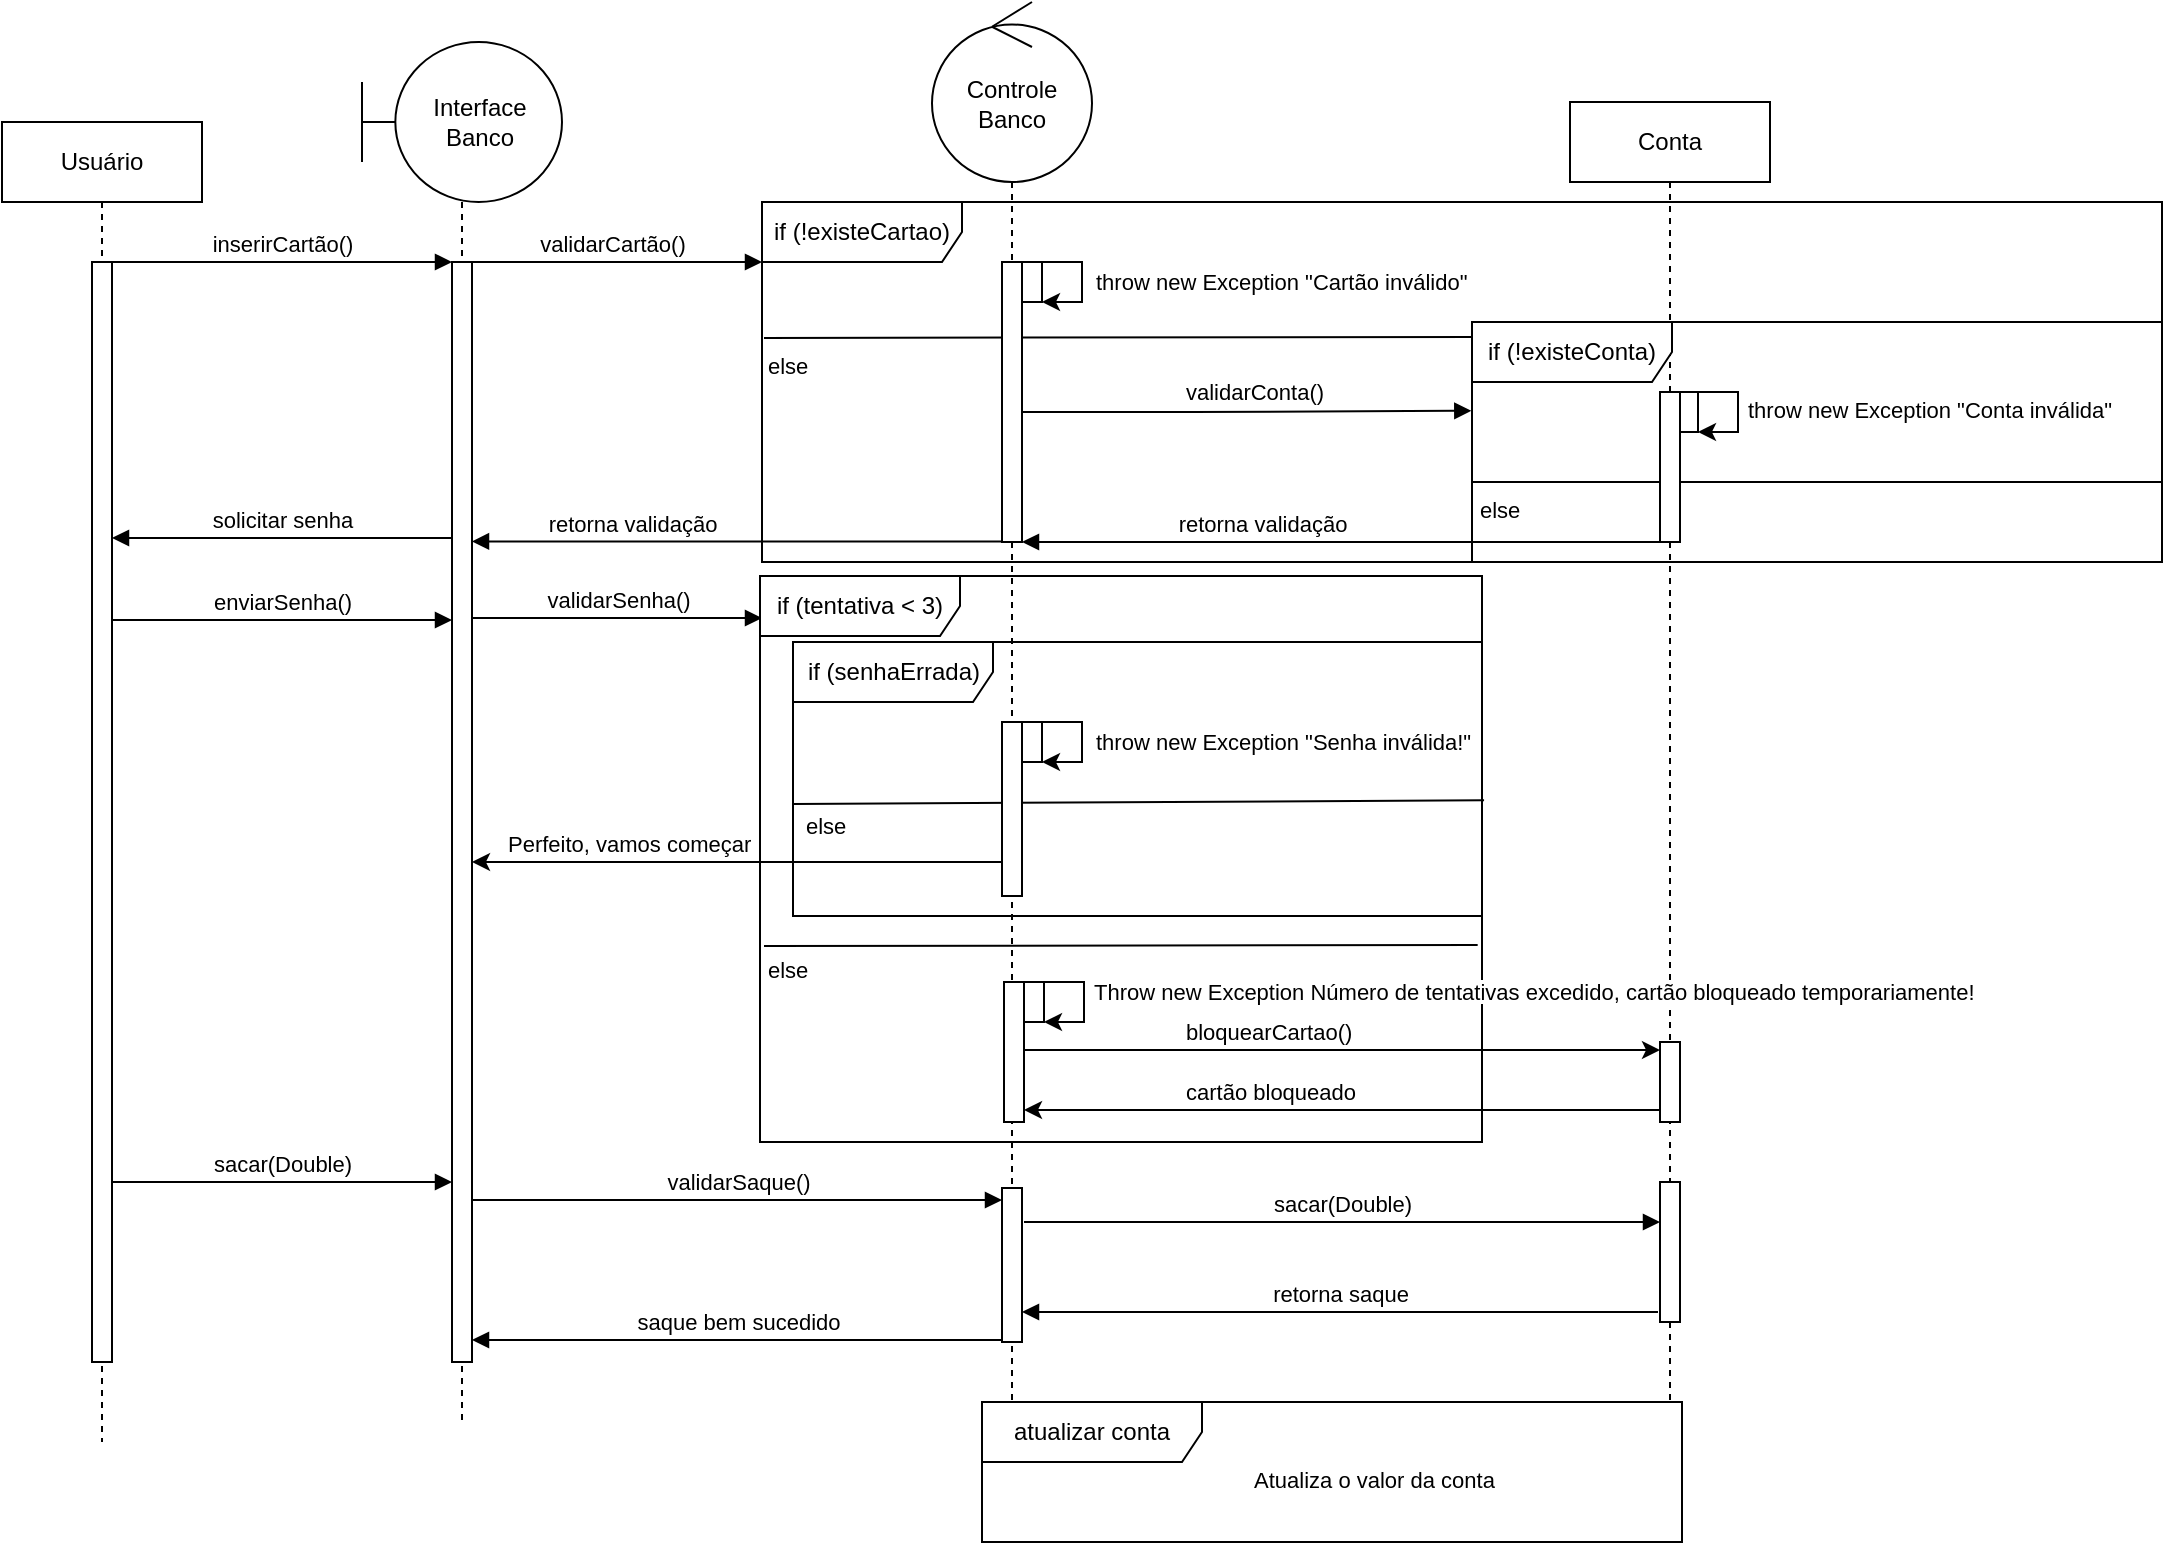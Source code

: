 <mxfile version="24.4.0" type="github">
  <diagram name="Page-1" id="2YBvvXClWsGukQMizWep">
    <mxGraphModel dx="2018" dy="1178" grid="1" gridSize="10" guides="1" tooltips="1" connect="1" arrows="1" fold="1" page="1" pageScale="1" pageWidth="850" pageHeight="1100" math="0" shadow="0">
      <root>
        <mxCell id="0" />
        <mxCell id="1" parent="0" />
        <mxCell id="cLZ0uwshkvB2Ed8EsgIz-38" value="" style="endArrow=none;html=1;rounded=0;" edge="1" parent="1">
          <mxGeometry width="50" height="50" relative="1" as="geometry">
            <mxPoint x="1420" y="388" as="sourcePoint" />
            <mxPoint x="1075" y="388" as="targetPoint" />
          </mxGeometry>
        </mxCell>
        <mxCell id="cLZ0uwshkvB2Ed8EsgIz-46" style="edgeStyle=orthogonalEdgeStyle;rounded=0;orthogonalLoop=1;jettySize=auto;html=1;endArrow=none;endFill=0;dashed=1;" edge="1" parent="1" source="cLZ0uwshkvB2Ed8EsgIz-45">
          <mxGeometry relative="1" as="geometry">
            <mxPoint x="845" y="868" as="targetPoint" />
          </mxGeometry>
        </mxCell>
        <mxCell id="aM9ryv3xv72pqoxQDRHE-1" value="Usuário" style="shape=umlLifeline;perimeter=lifelinePerimeter;whiteSpace=wrap;html=1;container=0;dropTarget=0;collapsible=0;recursiveResize=0;outlineConnect=0;portConstraint=eastwest;newEdgeStyle={&quot;edgeStyle&quot;:&quot;elbowEdgeStyle&quot;,&quot;elbow&quot;:&quot;vertical&quot;,&quot;curved&quot;:0,&quot;rounded&quot;:0};" parent="1" vertex="1">
          <mxGeometry x="340" y="208" width="100" height="660" as="geometry" />
        </mxCell>
        <mxCell id="aM9ryv3xv72pqoxQDRHE-2" value="" style="html=1;points=[];perimeter=orthogonalPerimeter;outlineConnect=0;targetShapes=umlLifeline;portConstraint=eastwest;newEdgeStyle={&quot;edgeStyle&quot;:&quot;elbowEdgeStyle&quot;,&quot;elbow&quot;:&quot;vertical&quot;,&quot;curved&quot;:0,&quot;rounded&quot;:0};" parent="aM9ryv3xv72pqoxQDRHE-1" vertex="1">
          <mxGeometry x="45" y="70" width="10" height="550" as="geometry" />
        </mxCell>
        <mxCell id="aM9ryv3xv72pqoxQDRHE-7" value="inserirCartão()" style="html=1;verticalAlign=bottom;endArrow=block;edgeStyle=elbowEdgeStyle;elbow=vertical;curved=0;rounded=0;" parent="1" source="aM9ryv3xv72pqoxQDRHE-2" target="aM9ryv3xv72pqoxQDRHE-6" edge="1">
          <mxGeometry relative="1" as="geometry">
            <mxPoint x="495" y="288" as="sourcePoint" />
            <Array as="points">
              <mxPoint x="480" y="278" />
            </Array>
          </mxGeometry>
        </mxCell>
        <mxCell id="cLZ0uwshkvB2Ed8EsgIz-8" value="validarCartão()" style="html=1;verticalAlign=bottom;endArrow=block;edgeStyle=elbowEdgeStyle;elbow=horizontal;curved=0;rounded=0;" edge="1" parent="1">
          <mxGeometry relative="1" as="geometry">
            <mxPoint x="570" y="278" as="sourcePoint" />
            <Array as="points">
              <mxPoint x="655" y="278" />
            </Array>
            <mxPoint x="720" y="278" as="targetPoint" />
          </mxGeometry>
        </mxCell>
        <mxCell id="cLZ0uwshkvB2Ed8EsgIz-9" value="Conta" style="shape=umlLifeline;perimeter=lifelinePerimeter;whiteSpace=wrap;html=1;container=0;dropTarget=0;collapsible=0;recursiveResize=0;outlineConnect=0;portConstraint=eastwest;newEdgeStyle={&quot;edgeStyle&quot;:&quot;elbowEdgeStyle&quot;,&quot;elbow&quot;:&quot;vertical&quot;,&quot;curved&quot;:0,&quot;rounded&quot;:0};" vertex="1" parent="1">
          <mxGeometry x="1124" y="198" width="100" height="650" as="geometry" />
        </mxCell>
        <mxCell id="cLZ0uwshkvB2Ed8EsgIz-86" value="" style="html=1;points=[];perimeter=orthogonalPerimeter;outlineConnect=0;targetShapes=umlLifeline;portConstraint=eastwest;newEdgeStyle={&quot;edgeStyle&quot;:&quot;elbowEdgeStyle&quot;,&quot;elbow&quot;:&quot;vertical&quot;,&quot;curved&quot;:0,&quot;rounded&quot;:0};" vertex="1" parent="cLZ0uwshkvB2Ed8EsgIz-9">
          <mxGeometry x="45" y="540" width="10" height="70" as="geometry" />
        </mxCell>
        <mxCell id="cLZ0uwshkvB2Ed8EsgIz-14" value="retorna validação" style="html=1;verticalAlign=bottom;endArrow=block;edgeStyle=elbowEdgeStyle;elbow=horizontal;curved=0;rounded=0;exitX=0.1;exitY=0.714;exitDx=0;exitDy=0;exitPerimeter=0;" edge="1" parent="1" target="cLZ0uwshkvB2Ed8EsgIz-2">
          <mxGeometry x="0.247" relative="1" as="geometry">
            <mxPoint x="1169" y="417.97" as="sourcePoint" />
            <Array as="points">
              <mxPoint x="954" y="418" />
            </Array>
            <mxPoint x="869" y="418" as="targetPoint" />
            <mxPoint as="offset" />
          </mxGeometry>
        </mxCell>
        <mxCell id="cLZ0uwshkvB2Ed8EsgIz-15" value="retorna validação" style="html=1;verticalAlign=bottom;endArrow=block;edgeStyle=elbowEdgeStyle;elbow=horizontal;curved=0;rounded=0;" edge="1" parent="1">
          <mxGeometry x="0.396" relative="1" as="geometry">
            <mxPoint x="840" y="417.71" as="sourcePoint" />
            <Array as="points">
              <mxPoint x="655" y="417.71" />
            </Array>
            <mxPoint x="575" y="417.71" as="targetPoint" />
            <mxPoint as="offset" />
          </mxGeometry>
        </mxCell>
        <mxCell id="cLZ0uwshkvB2Ed8EsgIz-17" value="solicitar senha" style="html=1;verticalAlign=bottom;endArrow=block;edgeStyle=elbowEdgeStyle;elbow=vertical;curved=0;rounded=0;" edge="1" parent="1">
          <mxGeometry relative="1" as="geometry">
            <mxPoint x="565" y="416" as="sourcePoint" />
            <Array as="points">
              <mxPoint x="480" y="416" />
            </Array>
            <mxPoint x="395" y="416" as="targetPoint" />
            <mxPoint as="offset" />
          </mxGeometry>
        </mxCell>
        <mxCell id="cLZ0uwshkvB2Ed8EsgIz-18" value="validarConta()" style="html=1;verticalAlign=bottom;endArrow=block;edgeStyle=elbowEdgeStyle;elbow=horizontal;curved=0;rounded=0;entryX=-0.001;entryY=0.37;entryDx=0;entryDy=0;entryPerimeter=0;" edge="1" parent="1" target="cLZ0uwshkvB2Ed8EsgIz-34">
          <mxGeometry x="0.039" relative="1" as="geometry">
            <mxPoint x="850" y="353" as="sourcePoint" />
            <Array as="points">
              <mxPoint x="935" y="353" />
            </Array>
            <mxPoint x="1076.58" y="354.78" as="targetPoint" />
            <mxPoint as="offset" />
          </mxGeometry>
        </mxCell>
        <mxCell id="cLZ0uwshkvB2Ed8EsgIz-26" value="&lt;span style=&quot;color: rgb(0, 0, 0); font-family: Helvetica; font-size: 11px; font-style: normal; font-variant-ligatures: normal; font-variant-caps: normal; font-weight: 400; letter-spacing: normal; orphans: 2; text-align: center; text-indent: 0px; text-transform: none; widows: 2; word-spacing: 0px; -webkit-text-stroke-width: 0px; white-space: nowrap; background-color: rgb(255, 255, 255); text-decoration-thickness: initial; text-decoration-style: initial; text-decoration-color: initial; display: inline !important; float: none;&quot;&gt;throw new Exception &quot;Cartão inválido&quot;&lt;/span&gt;" style="text;whiteSpace=wrap;html=1;" vertex="1" parent="1">
          <mxGeometry x="885" y="274" width="80" height="20" as="geometry" />
        </mxCell>
        <mxCell id="cLZ0uwshkvB2Ed8EsgIz-27" value="if (!existeCartao)" style="shape=umlFrame;whiteSpace=wrap;html=1;pointerEvents=0;width=100;height=30;" vertex="1" parent="1">
          <mxGeometry x="720" y="248" width="700" height="180" as="geometry" />
        </mxCell>
        <mxCell id="cLZ0uwshkvB2Ed8EsgIz-31" value="" style="endArrow=none;html=1;rounded=0;exitX=0.005;exitY=0.062;exitDx=0;exitDy=0;exitPerimeter=0;entryX=0;entryY=0;entryDx=0;entryDy=0;" edge="1" parent="1" source="cLZ0uwshkvB2Ed8EsgIz-34" target="cLZ0uwshkvB2Ed8EsgIz-32">
          <mxGeometry width="50" height="50" relative="1" as="geometry">
            <mxPoint x="1220" y="326" as="sourcePoint" />
            <mxPoint x="720" y="321" as="targetPoint" />
          </mxGeometry>
        </mxCell>
        <mxCell id="cLZ0uwshkvB2Ed8EsgIz-32" value="&lt;div style=&quot;text-align: center;&quot;&gt;&lt;span style=&quot;font-size: 11px; text-wrap: nowrap; background-color: rgb(255, 255, 255);&quot;&gt;else&lt;/span&gt;&lt;/div&gt;" style="text;whiteSpace=wrap;html=1;" vertex="1" parent="1">
          <mxGeometry x="721" y="316" width="80" height="20" as="geometry" />
        </mxCell>
        <mxCell id="cLZ0uwshkvB2Ed8EsgIz-33" value="" style="html=1;points=[];perimeter=orthogonalPerimeter;outlineConnect=0;targetShapes=umlLifeline;portConstraint=eastwest;newEdgeStyle={&quot;edgeStyle&quot;:&quot;elbowEdgeStyle&quot;,&quot;elbow&quot;:&quot;vertical&quot;,&quot;curved&quot;:0,&quot;rounded&quot;:0};" vertex="1" parent="1">
          <mxGeometry x="1179" y="343" width="9" height="20" as="geometry" />
        </mxCell>
        <mxCell id="cLZ0uwshkvB2Ed8EsgIz-34" value="if (!existeConta)" style="shape=umlFrame;whiteSpace=wrap;html=1;pointerEvents=0;width=100;height=30;" vertex="1" parent="1">
          <mxGeometry x="1075" y="308" width="345" height="120" as="geometry" />
        </mxCell>
        <mxCell id="cLZ0uwshkvB2Ed8EsgIz-36" style="edgeStyle=elbowEdgeStyle;rounded=0;orthogonalLoop=1;jettySize=auto;html=1;elbow=vertical;curved=0;" edge="1" parent="1" source="cLZ0uwshkvB2Ed8EsgIz-33" target="cLZ0uwshkvB2Ed8EsgIz-33">
          <mxGeometry relative="1" as="geometry" />
        </mxCell>
        <mxCell id="cLZ0uwshkvB2Ed8EsgIz-37" value="&lt;span style=&quot;color: rgb(0, 0, 0); font-family: Helvetica; font-size: 11px; font-style: normal; font-variant-ligatures: normal; font-variant-caps: normal; font-weight: 400; letter-spacing: normal; orphans: 2; text-align: center; text-indent: 0px; text-transform: none; widows: 2; word-spacing: 0px; -webkit-text-stroke-width: 0px; white-space: nowrap; background-color: rgb(255, 255, 255); text-decoration-thickness: initial; text-decoration-style: initial; text-decoration-color: initial; display: inline !important; float: none;&quot;&gt;throw new Exception &quot;Conta inválida&quot;&lt;/span&gt;" style="text;whiteSpace=wrap;html=1;" vertex="1" parent="1">
          <mxGeometry x="1211" y="338" width="80" height="20" as="geometry" />
        </mxCell>
        <mxCell id="cLZ0uwshkvB2Ed8EsgIz-39" value="&lt;div style=&quot;text-align: center;&quot;&gt;&lt;span style=&quot;font-size: 11px; text-wrap: nowrap; background-color: rgb(255, 255, 255);&quot;&gt;else&lt;/span&gt;&lt;/div&gt;" style="text;whiteSpace=wrap;html=1;" vertex="1" parent="1">
          <mxGeometry x="1077" y="388" width="80" height="20" as="geometry" />
        </mxCell>
        <mxCell id="cLZ0uwshkvB2Ed8EsgIz-41" value="enviarSenha()" style="html=1;verticalAlign=bottom;endArrow=block;edgeStyle=elbowEdgeStyle;elbow=vertical;curved=0;rounded=0;" edge="1" parent="1">
          <mxGeometry relative="1" as="geometry">
            <mxPoint x="395" y="457" as="sourcePoint" />
            <Array as="points">
              <mxPoint x="480" y="457" />
            </Array>
            <mxPoint x="565" y="457" as="targetPoint" />
            <mxPoint as="offset" />
          </mxGeometry>
        </mxCell>
        <mxCell id="cLZ0uwshkvB2Ed8EsgIz-44" style="edgeStyle=orthogonalEdgeStyle;rounded=0;orthogonalLoop=1;jettySize=auto;html=1;dashed=1;endArrow=none;endFill=0;" edge="1" parent="1" source="cLZ0uwshkvB2Ed8EsgIz-42">
          <mxGeometry relative="1" as="geometry">
            <mxPoint x="570" y="858" as="targetPoint" />
          </mxGeometry>
        </mxCell>
        <mxCell id="cLZ0uwshkvB2Ed8EsgIz-42" value="Interface Banco" style="shape=umlBoundary;whiteSpace=wrap;html=1;" vertex="1" parent="1">
          <mxGeometry x="520" y="168" width="100" height="80" as="geometry" />
        </mxCell>
        <mxCell id="aM9ryv3xv72pqoxQDRHE-6" value="" style="html=1;points=[];perimeter=orthogonalPerimeter;outlineConnect=0;targetShapes=umlLifeline;portConstraint=eastwest;newEdgeStyle={&quot;edgeStyle&quot;:&quot;elbowEdgeStyle&quot;,&quot;elbow&quot;:&quot;vertical&quot;,&quot;curved&quot;:0,&quot;rounded&quot;:0};" parent="1" vertex="1">
          <mxGeometry x="565" y="278" width="10" height="550" as="geometry" />
        </mxCell>
        <mxCell id="cLZ0uwshkvB2Ed8EsgIz-19" value="" style="html=1;points=[];perimeter=orthogonalPerimeter;outlineConnect=0;targetShapes=umlLifeline;portConstraint=eastwest;newEdgeStyle={&quot;edgeStyle&quot;:&quot;elbowEdgeStyle&quot;,&quot;elbow&quot;:&quot;vertical&quot;,&quot;curved&quot;:0,&quot;rounded&quot;:0};" vertex="1" parent="1">
          <mxGeometry x="850" y="278" width="10" height="20" as="geometry" />
        </mxCell>
        <mxCell id="cLZ0uwshkvB2Ed8EsgIz-25" style="edgeStyle=elbowEdgeStyle;rounded=0;orthogonalLoop=1;jettySize=auto;html=1;elbow=vertical;curved=0;" edge="1" parent="1" source="cLZ0uwshkvB2Ed8EsgIz-19" target="cLZ0uwshkvB2Ed8EsgIz-19">
          <mxGeometry relative="1" as="geometry" />
        </mxCell>
        <mxCell id="cLZ0uwshkvB2Ed8EsgIz-2" value="" style="html=1;points=[];perimeter=orthogonalPerimeter;outlineConnect=0;targetShapes=umlLifeline;portConstraint=eastwest;newEdgeStyle={&quot;edgeStyle&quot;:&quot;elbowEdgeStyle&quot;,&quot;elbow&quot;:&quot;vertical&quot;,&quot;curved&quot;:0,&quot;rounded&quot;:0};" vertex="1" parent="1">
          <mxGeometry x="840" y="278" width="10" height="140" as="geometry" />
        </mxCell>
        <mxCell id="cLZ0uwshkvB2Ed8EsgIz-45" value="Controle Banco" style="ellipse;shape=umlControl;whiteSpace=wrap;html=1;" vertex="1" parent="1">
          <mxGeometry x="805" y="148" width="80" height="90" as="geometry" />
        </mxCell>
        <mxCell id="cLZ0uwshkvB2Ed8EsgIz-47" value="validarSenha()" style="html=1;verticalAlign=bottom;endArrow=block;edgeStyle=elbowEdgeStyle;elbow=vertical;curved=0;rounded=0;" edge="1" parent="1">
          <mxGeometry relative="1" as="geometry">
            <mxPoint x="575" y="456" as="sourcePoint" />
            <Array as="points">
              <mxPoint x="660" y="456" />
            </Array>
            <mxPoint x="720" y="456" as="targetPoint" />
            <mxPoint as="offset" />
          </mxGeometry>
        </mxCell>
        <mxCell id="cLZ0uwshkvB2Ed8EsgIz-49" value="if (tentativa &amp;lt; 3)" style="shape=umlFrame;whiteSpace=wrap;html=1;pointerEvents=0;width=100;height=30;" vertex="1" parent="1">
          <mxGeometry x="719" y="435" width="361" height="283" as="geometry" />
        </mxCell>
        <mxCell id="cLZ0uwshkvB2Ed8EsgIz-10" value="" style="html=1;points=[];perimeter=orthogonalPerimeter;outlineConnect=0;targetShapes=umlLifeline;portConstraint=eastwest;newEdgeStyle={&quot;edgeStyle&quot;:&quot;elbowEdgeStyle&quot;,&quot;elbow&quot;:&quot;vertical&quot;,&quot;curved&quot;:0,&quot;rounded&quot;:0};" vertex="1" parent="1">
          <mxGeometry x="1169" y="343" width="10" height="75" as="geometry" />
        </mxCell>
        <mxCell id="cLZ0uwshkvB2Ed8EsgIz-51" value="" style="endArrow=none;html=1;rounded=0;exitX=1.003;exitY=0.578;exitDx=0;exitDy=0;exitPerimeter=0;entryX=0;entryY=0;entryDx=0;entryDy=0;" edge="1" parent="1" source="cLZ0uwshkvB2Ed8EsgIz-58">
          <mxGeometry width="50" height="50" relative="1" as="geometry">
            <mxPoint x="1091.5" y="548" as="sourcePoint" />
            <mxPoint x="735.5" y="549" as="targetPoint" />
          </mxGeometry>
        </mxCell>
        <mxCell id="cLZ0uwshkvB2Ed8EsgIz-55" value="&lt;span style=&quot;color: rgb(0, 0, 0); font-family: Helvetica; font-size: 11px; font-style: normal; font-variant-ligatures: normal; font-variant-caps: normal; font-weight: 400; letter-spacing: normal; orphans: 2; text-align: center; text-indent: 0px; text-transform: none; widows: 2; word-spacing: 0px; -webkit-text-stroke-width: 0px; white-space: nowrap; background-color: rgb(255, 255, 255); text-decoration-thickness: initial; text-decoration-style: initial; text-decoration-color: initial; display: inline !important; float: none;&quot;&gt;throw new Exception &quot;Senha inválida!&quot;&lt;/span&gt;" style="text;whiteSpace=wrap;html=1;" vertex="1" parent="1">
          <mxGeometry x="885" y="504" width="80" height="20" as="geometry" />
        </mxCell>
        <mxCell id="cLZ0uwshkvB2Ed8EsgIz-56" value="" style="html=1;points=[];perimeter=orthogonalPerimeter;outlineConnect=0;targetShapes=umlLifeline;portConstraint=eastwest;newEdgeStyle={&quot;edgeStyle&quot;:&quot;elbowEdgeStyle&quot;,&quot;elbow&quot;:&quot;vertical&quot;,&quot;curved&quot;:0,&quot;rounded&quot;:0};" vertex="1" parent="1">
          <mxGeometry x="850" y="508" width="10" height="20" as="geometry" />
        </mxCell>
        <mxCell id="cLZ0uwshkvB2Ed8EsgIz-57" style="edgeStyle=elbowEdgeStyle;rounded=0;orthogonalLoop=1;jettySize=auto;html=1;elbow=vertical;curved=0;" edge="1" parent="1" source="cLZ0uwshkvB2Ed8EsgIz-56" target="cLZ0uwshkvB2Ed8EsgIz-56">
          <mxGeometry relative="1" as="geometry" />
        </mxCell>
        <mxCell id="cLZ0uwshkvB2Ed8EsgIz-58" value="if (senhaErrada)" style="shape=umlFrame;whiteSpace=wrap;html=1;pointerEvents=0;width=100;height=30;" vertex="1" parent="1">
          <mxGeometry x="735.5" y="468" width="344.5" height="137" as="geometry" />
        </mxCell>
        <mxCell id="cLZ0uwshkvB2Ed8EsgIz-59" value="&lt;div style=&quot;text-align: center;&quot;&gt;&lt;span style=&quot;font-size: 11px; text-wrap: nowrap; background-color: rgb(255, 255, 255);&quot;&gt;else&lt;/span&gt;&lt;/div&gt;" style="text;whiteSpace=wrap;html=1;" vertex="1" parent="1">
          <mxGeometry x="739.5" y="546" width="80" height="20" as="geometry" />
        </mxCell>
        <mxCell id="cLZ0uwshkvB2Ed8EsgIz-60" value="" style="endArrow=none;html=1;rounded=0;exitX=0.994;exitY=0.652;exitDx=0;exitDy=0;exitPerimeter=0;entryX=0;entryY=0;entryDx=0;entryDy=0;" edge="1" parent="1" source="cLZ0uwshkvB2Ed8EsgIz-49">
          <mxGeometry width="50" height="50" relative="1" as="geometry">
            <mxPoint x="1066.5" y="618" as="sourcePoint" />
            <mxPoint x="721" y="620" as="targetPoint" />
          </mxGeometry>
        </mxCell>
        <mxCell id="cLZ0uwshkvB2Ed8EsgIz-61" value="&lt;div style=&quot;text-align: center;&quot;&gt;&lt;span style=&quot;font-size: 11px; text-wrap: nowrap; background-color: rgb(255, 255, 255);&quot;&gt;else&lt;/span&gt;&lt;/div&gt;" style="text;whiteSpace=wrap;html=1;" vertex="1" parent="1">
          <mxGeometry x="721" y="618" width="80" height="20" as="geometry" />
        </mxCell>
        <mxCell id="cLZ0uwshkvB2Ed8EsgIz-65" value="" style="html=1;points=[];perimeter=orthogonalPerimeter;outlineConnect=0;targetShapes=umlLifeline;portConstraint=eastwest;newEdgeStyle={&quot;edgeStyle&quot;:&quot;elbowEdgeStyle&quot;,&quot;elbow&quot;:&quot;vertical&quot;,&quot;curved&quot;:0,&quot;rounded&quot;:0};" vertex="1" parent="1">
          <mxGeometry x="841" y="638" width="10" height="70" as="geometry" />
        </mxCell>
        <mxCell id="cLZ0uwshkvB2Ed8EsgIz-69" style="edgeStyle=elbowEdgeStyle;rounded=0;orthogonalLoop=1;jettySize=auto;html=1;elbow=vertical;curved=0;" edge="1" parent="1">
          <mxGeometry relative="1" as="geometry">
            <mxPoint x="851" y="672" as="sourcePoint" />
            <mxPoint x="1169" y="672" as="targetPoint" />
            <Array as="points">
              <mxPoint x="880" y="672" />
            </Array>
          </mxGeometry>
        </mxCell>
        <mxCell id="cLZ0uwshkvB2Ed8EsgIz-70" value="&lt;div style=&quot;text-align: center;&quot;&gt;&lt;span style=&quot;font-size: 11px; text-wrap: nowrap; background-color: rgb(255, 255, 255);&quot;&gt;bloquearCartao()&lt;/span&gt;&lt;/div&gt;" style="text;whiteSpace=wrap;html=1;" vertex="1" parent="1">
          <mxGeometry x="930" y="649" width="80" height="20" as="geometry" />
        </mxCell>
        <mxCell id="cLZ0uwshkvB2Ed8EsgIz-71" value="" style="html=1;points=[];perimeter=orthogonalPerimeter;outlineConnect=0;targetShapes=umlLifeline;portConstraint=eastwest;newEdgeStyle={&quot;edgeStyle&quot;:&quot;elbowEdgeStyle&quot;,&quot;elbow&quot;:&quot;vertical&quot;,&quot;curved&quot;:0,&quot;rounded&quot;:0};" vertex="1" parent="1">
          <mxGeometry x="1169" y="668" width="10" height="40" as="geometry" />
        </mxCell>
        <mxCell id="cLZ0uwshkvB2Ed8EsgIz-72" style="edgeStyle=elbowEdgeStyle;rounded=0;orthogonalLoop=1;jettySize=auto;html=1;elbow=vertical;curved=0;" edge="1" parent="1">
          <mxGeometry relative="1" as="geometry">
            <mxPoint x="1169" y="702" as="sourcePoint" />
            <mxPoint x="851" y="702" as="targetPoint" />
            <Array as="points">
              <mxPoint x="880" y="702" />
            </Array>
          </mxGeometry>
        </mxCell>
        <mxCell id="cLZ0uwshkvB2Ed8EsgIz-73" value="&lt;div style=&quot;text-align: center;&quot;&gt;&lt;span style=&quot;font-size: 11px; text-wrap: nowrap; background-color: rgb(255, 255, 255);&quot;&gt;cartão bloqueado&lt;/span&gt;&lt;/div&gt;" style="text;whiteSpace=wrap;html=1;" vertex="1" parent="1">
          <mxGeometry x="930" y="679" width="80" height="20" as="geometry" />
        </mxCell>
        <mxCell id="cLZ0uwshkvB2Ed8EsgIz-76" style="edgeStyle=elbowEdgeStyle;rounded=0;orthogonalLoop=1;jettySize=auto;html=1;elbow=vertical;curved=0;" edge="1" parent="1">
          <mxGeometry relative="1" as="geometry">
            <mxPoint x="840" y="578" as="sourcePoint" />
            <mxPoint x="575" y="578" as="targetPoint" />
            <Array as="points">
              <mxPoint x="604" y="578" />
            </Array>
          </mxGeometry>
        </mxCell>
        <mxCell id="cLZ0uwshkvB2Ed8EsgIz-50" value="" style="html=1;points=[];perimeter=orthogonalPerimeter;outlineConnect=0;targetShapes=umlLifeline;portConstraint=eastwest;newEdgeStyle={&quot;edgeStyle&quot;:&quot;elbowEdgeStyle&quot;,&quot;elbow&quot;:&quot;vertical&quot;,&quot;curved&quot;:0,&quot;rounded&quot;:0};" vertex="1" parent="1">
          <mxGeometry x="840" y="508" width="10" height="87" as="geometry" />
        </mxCell>
        <mxCell id="cLZ0uwshkvB2Ed8EsgIz-77" value="&lt;span style=&quot;font-size: 11px; text-wrap: nowrap; background-color: rgb(255, 255, 255);&quot;&gt;Perfeito, vamos começar&lt;/span&gt;" style="text;whiteSpace=wrap;html=1;" vertex="1" parent="1">
          <mxGeometry x="591" y="555" width="80" height="20" as="geometry" />
        </mxCell>
        <mxCell id="cLZ0uwshkvB2Ed8EsgIz-79" value="&lt;span style=&quot;color: rgb(0, 0, 0); font-family: Helvetica; font-size: 11px; font-style: normal; font-variant-ligatures: normal; font-variant-caps: normal; font-weight: 400; letter-spacing: normal; orphans: 2; text-align: center; text-indent: 0px; text-transform: none; widows: 2; word-spacing: 0px; -webkit-text-stroke-width: 0px; white-space: nowrap; background-color: rgb(255, 255, 255); text-decoration-thickness: initial; text-decoration-style: initial; text-decoration-color: initial; display: inline !important; float: none;&quot;&gt;Throw new Exception Número de tentativas excedido,&amp;nbsp;&lt;/span&gt;&lt;span style=&quot;background-color: rgb(255, 255, 255); font-size: 11px; text-align: center; text-wrap: nowrap;&quot;&gt;cartão bloqueado temporariamente!&lt;/span&gt;" style="text;whiteSpace=wrap;html=1;" vertex="1" parent="1">
          <mxGeometry x="884" y="629" width="80" height="20" as="geometry" />
        </mxCell>
        <mxCell id="cLZ0uwshkvB2Ed8EsgIz-80" value="" style="html=1;points=[];perimeter=orthogonalPerimeter;outlineConnect=0;targetShapes=umlLifeline;portConstraint=eastwest;newEdgeStyle={&quot;edgeStyle&quot;:&quot;elbowEdgeStyle&quot;,&quot;elbow&quot;:&quot;vertical&quot;,&quot;curved&quot;:0,&quot;rounded&quot;:0};" vertex="1" parent="1">
          <mxGeometry x="851" y="638" width="10" height="20" as="geometry" />
        </mxCell>
        <mxCell id="cLZ0uwshkvB2Ed8EsgIz-81" style="edgeStyle=elbowEdgeStyle;rounded=0;orthogonalLoop=1;jettySize=auto;html=1;elbow=vertical;curved=0;" edge="1" parent="1" source="cLZ0uwshkvB2Ed8EsgIz-80" target="cLZ0uwshkvB2Ed8EsgIz-80">
          <mxGeometry relative="1" as="geometry" />
        </mxCell>
        <mxCell id="cLZ0uwshkvB2Ed8EsgIz-82" value="sacar(Double)" style="html=1;verticalAlign=bottom;endArrow=block;edgeStyle=elbowEdgeStyle;elbow=vertical;curved=0;rounded=0;" edge="1" parent="1">
          <mxGeometry relative="1" as="geometry">
            <mxPoint x="395" y="738" as="sourcePoint" />
            <Array as="points">
              <mxPoint x="480" y="738" />
            </Array>
            <mxPoint x="565" y="738" as="targetPoint" />
            <mxPoint as="offset" />
          </mxGeometry>
        </mxCell>
        <mxCell id="cLZ0uwshkvB2Ed8EsgIz-83" value="validarSaque()" style="html=1;verticalAlign=bottom;endArrow=block;edgeStyle=elbowEdgeStyle;elbow=vertical;curved=0;rounded=0;" edge="1" parent="1" target="cLZ0uwshkvB2Ed8EsgIz-85">
          <mxGeometry relative="1" as="geometry">
            <mxPoint x="575" y="747" as="sourcePoint" />
            <Array as="points">
              <mxPoint x="660" y="747" />
            </Array>
            <mxPoint x="820" y="748" as="targetPoint" />
            <mxPoint as="offset" />
          </mxGeometry>
        </mxCell>
        <mxCell id="cLZ0uwshkvB2Ed8EsgIz-85" value="" style="html=1;points=[];perimeter=orthogonalPerimeter;outlineConnect=0;targetShapes=umlLifeline;portConstraint=eastwest;newEdgeStyle={&quot;edgeStyle&quot;:&quot;elbowEdgeStyle&quot;,&quot;elbow&quot;:&quot;vertical&quot;,&quot;curved&quot;:0,&quot;rounded&quot;:0};" vertex="1" parent="1">
          <mxGeometry x="840" y="741" width="10" height="77" as="geometry" />
        </mxCell>
        <mxCell id="cLZ0uwshkvB2Ed8EsgIz-87" value="sacar(Double)" style="html=1;verticalAlign=bottom;endArrow=block;edgeStyle=elbowEdgeStyle;elbow=vertical;curved=0;rounded=0;" edge="1" parent="1" target="cLZ0uwshkvB2Ed8EsgIz-86">
          <mxGeometry relative="1" as="geometry">
            <mxPoint x="851" y="758" as="sourcePoint" />
            <Array as="points">
              <mxPoint x="936" y="758" />
            </Array>
            <mxPoint x="1116" y="758" as="targetPoint" />
            <mxPoint as="offset" />
          </mxGeometry>
        </mxCell>
        <mxCell id="cLZ0uwshkvB2Ed8EsgIz-88" value="retorna saque" style="html=1;verticalAlign=bottom;endArrow=block;edgeStyle=elbowEdgeStyle;elbow=vertical;curved=0;rounded=0;" edge="1" parent="1">
          <mxGeometry relative="1" as="geometry">
            <mxPoint x="1168" y="803" as="sourcePoint" />
            <Array as="points">
              <mxPoint x="935" y="803" />
            </Array>
            <mxPoint x="850" y="803" as="targetPoint" />
            <mxPoint as="offset" />
          </mxGeometry>
        </mxCell>
        <mxCell id="cLZ0uwshkvB2Ed8EsgIz-90" value="&lt;div style=&quot;text-align: center;&quot;&gt;&lt;span style=&quot;font-size: 11px; text-wrap: nowrap; background-color: rgb(255, 255, 255);&quot;&gt;Atualiza o valor da conta&lt;/span&gt;&lt;/div&gt;" style="text;whiteSpace=wrap;html=1;" vertex="1" parent="1">
          <mxGeometry x="964" y="873" width="80" height="20" as="geometry" />
        </mxCell>
        <mxCell id="cLZ0uwshkvB2Ed8EsgIz-89" value="atualizar conta" style="shape=umlFrame;whiteSpace=wrap;html=1;pointerEvents=0;width=110;height=30;" vertex="1" parent="1">
          <mxGeometry x="830" y="848" width="350" height="70" as="geometry" />
        </mxCell>
        <mxCell id="cLZ0uwshkvB2Ed8EsgIz-91" value="saque bem sucedido" style="html=1;verticalAlign=bottom;endArrow=block;edgeStyle=elbowEdgeStyle;elbow=vertical;curved=0;rounded=0;" edge="1" parent="1">
          <mxGeometry relative="1" as="geometry">
            <mxPoint x="840" y="817" as="sourcePoint" />
            <Array as="points">
              <mxPoint x="660" y="817" />
            </Array>
            <mxPoint x="575" y="817" as="targetPoint" />
            <mxPoint as="offset" />
          </mxGeometry>
        </mxCell>
      </root>
    </mxGraphModel>
  </diagram>
</mxfile>
